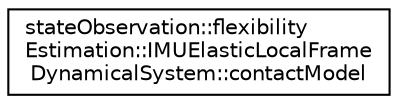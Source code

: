 digraph "Graphical Class Hierarchy"
{
 // LATEX_PDF_SIZE
  edge [fontname="Helvetica",fontsize="10",labelfontname="Helvetica",labelfontsize="10"];
  node [fontname="Helvetica",fontsize="10",shape=record];
  rankdir="LR";
  Node0 [label="stateObservation::flexibility\lEstimation::IMUElasticLocalFrame\lDynamicalSystem::contactModel",height=0.2,width=0.4,color="black", fillcolor="white", style="filled",URL="$structstateObservation_1_1flexibilityEstimation_1_1IMUElasticLocalFrameDynamicalSystem_1_1contactModel.html",tooltip=" "];
}
